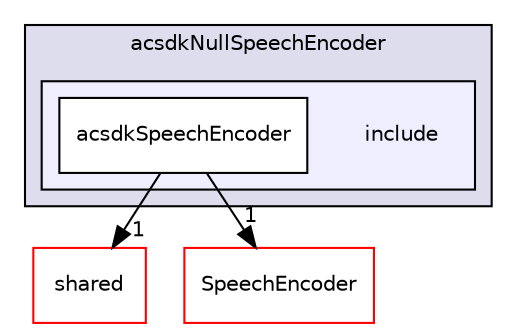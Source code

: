digraph "/workplace/avs-device-sdk/applications/acsdkNullSpeechEncoder/include" {
  compound=true
  node [ fontsize="10", fontname="Helvetica"];
  edge [ labelfontsize="10", labelfontname="Helvetica"];
  subgraph clusterdir_7d20c5307202a034bc1a78ccc0c55583 {
    graph [ bgcolor="#ddddee", pencolor="black", label="acsdkNullSpeechEncoder" fontname="Helvetica", fontsize="10", URL="dir_7d20c5307202a034bc1a78ccc0c55583.html"]
  subgraph clusterdir_a81731933f16acfa91da1fc5366603c1 {
    graph [ bgcolor="#eeeeff", pencolor="black", label="" URL="dir_a81731933f16acfa91da1fc5366603c1.html"];
    dir_a81731933f16acfa91da1fc5366603c1 [shape=plaintext label="include"];
    dir_52c277c379e46d82e93c86e48edef7d9 [shape=box label="acsdkSpeechEncoder" color="black" fillcolor="white" style="filled" URL="dir_52c277c379e46d82e93c86e48edef7d9.html"];
  }
  }
  dir_9982052f7ce695d12571567315b2fafa [shape=box label="shared" fillcolor="white" style="filled" color="red" URL="dir_9982052f7ce695d12571567315b2fafa.html"];
  dir_6b07903b29b547047bfa8a8b819c80bf [shape=box label="SpeechEncoder" fillcolor="white" style="filled" color="red" URL="dir_6b07903b29b547047bfa8a8b819c80bf.html"];
  dir_52c277c379e46d82e93c86e48edef7d9->dir_9982052f7ce695d12571567315b2fafa [headlabel="1", labeldistance=1.5 headhref="dir_000092_000598.html"];
  dir_52c277c379e46d82e93c86e48edef7d9->dir_6b07903b29b547047bfa8a8b819c80bf [headlabel="1", labeldistance=1.5 headhref="dir_000092_000634.html"];
}
